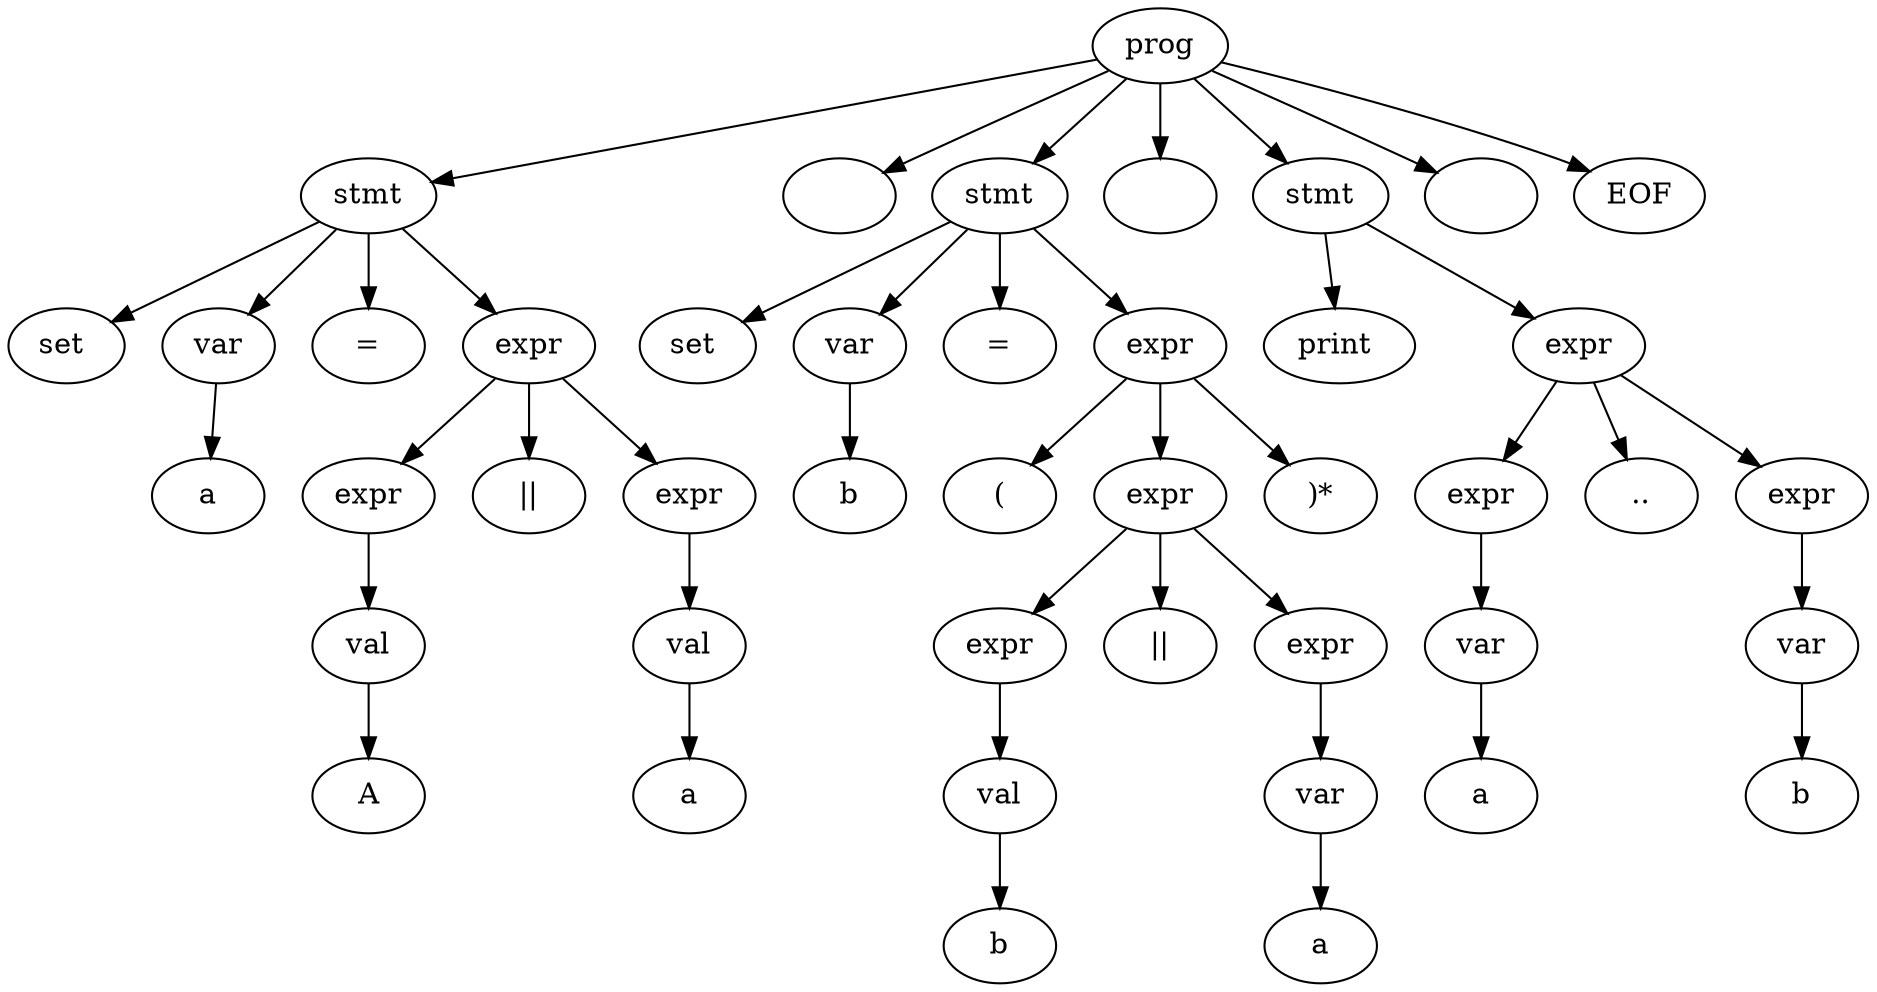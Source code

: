 digraph tree {
1 [label=prog];
1 -> 2;
2 [label=stmt];
2 -> 3;
3 [label="set "];
2 -> 4;
4 [label=var];
4 -> 5;
5 [label=a];
2 -> 6;
6 [label=" = "];
2 -> 7;
7 [label=expr];
7 -> 8;
8 [label=expr];
8 -> 9;
9 [label=val];
9 -> 10;
10 [label="A"];
7 -> 11;
11 [label=" || "];
7 -> 12;
12 [label=expr];
12 -> 13;
13 [label=val];
13 -> 14;
14 [label="a"];
1 -> 15;
15 [label="\n"];
1 -> 16;
16 [label=stmt];
16 -> 17;
17 [label="set "];
16 -> 18;
18 [label=var];
18 -> 19;
19 [label=b];
16 -> 20;
20 [label=" = "];
16 -> 21;
21 [label=expr];
21 -> 22;
22 [label="("];
21 -> 23;
23 [label=expr];
23 -> 24;
24 [label=expr];
24 -> 25;
25 [label=val];
25 -> 26;
26 [label="b"];
23 -> 27;
27 [label=" || "];
23 -> 28;
28 [label=expr];
28 -> 29;
29 [label=var];
29 -> 30;
30 [label=a];
21 -> 31;
31 [label=")*"];
1 -> 32;
32 [label="\n"];
1 -> 33;
33 [label=stmt];
33 -> 34;
34 [label="print "];
33 -> 35;
35 [label=expr];
35 -> 36;
36 [label=expr];
36 -> 37;
37 [label=var];
37 -> 38;
38 [label=a];
35 -> 39;
39 [label=" .. "];
35 -> 40;
40 [label=expr];
40 -> 41;
41 [label=var];
41 -> 42;
42 [label=b];
1 -> 43;
43 [label="\n"];
1 -> 44;
44 [label=<EOF>];
}
